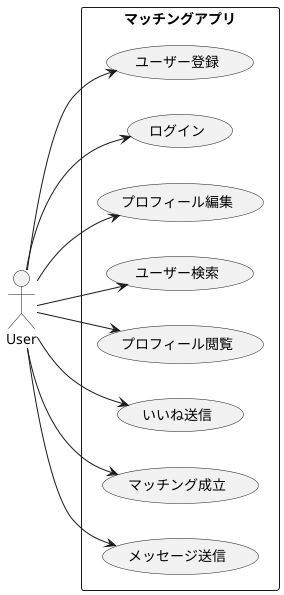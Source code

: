 @startuml usecase
left to right direction

actor User

rectangle "マッチングアプリ" {
  User --> (ユーザー登録)
  User --> (ログイン)
  User --> (プロフィール編集)
  User --> (ユーザー検索)
  User --> (プロフィール閲覧)
  User --> (いいね送信)
  User --> (マッチング成立)
  User --> (メッセージ送信)
}

@enduml
